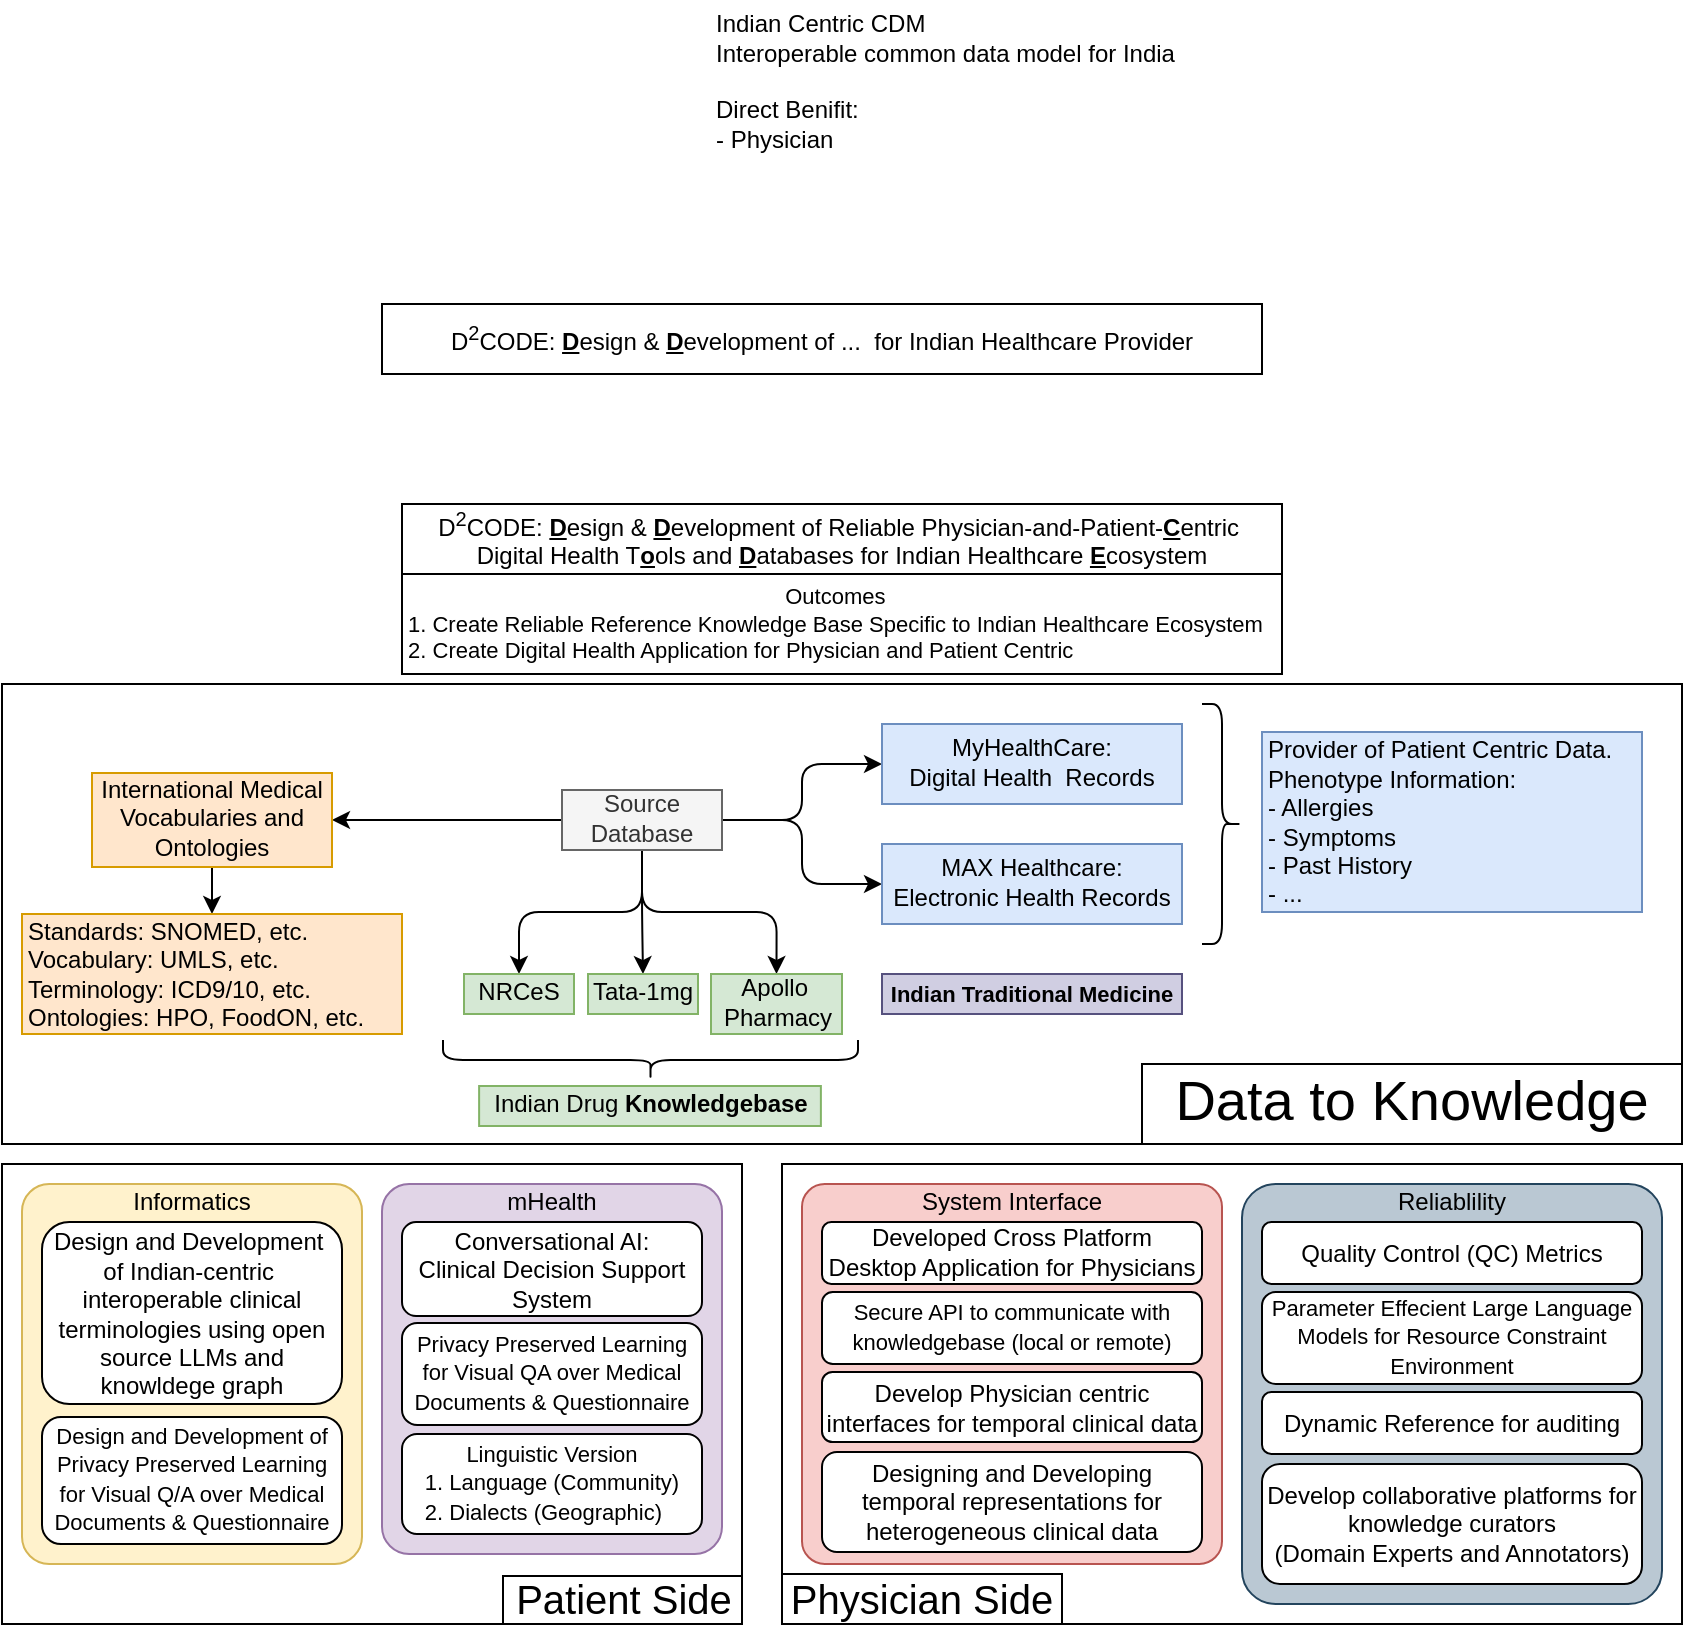 <mxfile version="24.7.8">
  <diagram name="Page-1" id="q-hze4bw7O7knUZ77u1c">
    <mxGraphModel dx="724" dy="1255" grid="1" gridSize="10" guides="1" tooltips="1" connect="1" arrows="1" fold="1" page="1" pageScale="1" pageWidth="1169" pageHeight="827" math="0" shadow="0">
      <root>
        <mxCell id="0" />
        <mxCell id="1" parent="0" />
        <mxCell id="IRrSJivMdV4Zv0pZRBtk-26" value="" style="whiteSpace=wrap;html=1;fillColor=none;" parent="1" vertex="1">
          <mxGeometry x="430" y="340" width="450" height="230" as="geometry" />
        </mxCell>
        <mxCell id="IRrSJivMdV4Zv0pZRBtk-31" value="" style="whiteSpace=wrap;html=1;fillColor=none;rounded=0;arcSize=11;" parent="1" vertex="1">
          <mxGeometry x="40" y="100" width="840" height="230" as="geometry" />
        </mxCell>
        <mxCell id="IRrSJivMdV4Zv0pZRBtk-19" value="" style="whiteSpace=wrap;html=1;fillColor=none;" parent="1" vertex="1">
          <mxGeometry x="40" y="340" width="370" height="230" as="geometry" />
        </mxCell>
        <mxCell id="IRrSJivMdV4Zv0pZRBtk-3" value="Informatics" style="whiteSpace=wrap;html=1;spacing=0;spacingTop=-3;align=center;verticalAlign=top;fillColor=#fff2cc;rounded=1;arcSize=8;strokeColor=#d6b656;" parent="1" vertex="1">
          <mxGeometry x="50" y="350" width="170" height="190" as="geometry" />
        </mxCell>
        <mxCell id="TPrtVOy8q0tYaUPQvS7f-2" value="&lt;div style=&quot;text-align: center;&quot;&gt;&lt;font style=&quot;font-size: 11px;&quot;&gt;Outcomes&lt;/font&gt;&lt;/div&gt;&lt;font style=&quot;font-size: 11px;&quot;&gt;1. Create Reliable Reference Knowledge Base Specific to Indian Healthcare Ecosystem&lt;/font&gt;&lt;div style=&quot;font-size: 11px;&quot;&gt;&lt;font style=&quot;font-size: 11px;&quot;&gt;2&lt;/font&gt;&lt;span style=&quot;background-color: initial;&quot;&gt;.&lt;/span&gt;&lt;span style=&quot;background-color: initial;&quot;&gt;&amp;nbsp;Create Digital Health Application for Physician and Patient Centric&lt;/span&gt;&lt;/div&gt;" style="whiteSpace=wrap;html=1;align=left;spacing=0;spacingTop=-2;spacingLeft=3;" parent="1" vertex="1">
          <mxGeometry x="240" y="45" width="440" height="50" as="geometry" />
        </mxCell>
        <mxCell id="TPrtVOy8q0tYaUPQvS7f-3" value="&lt;span style=&quot;text-wrap: nowrap;&quot;&gt;D&lt;/span&gt;&lt;sup style=&quot;text-wrap: nowrap;&quot;&gt;2&lt;/sup&gt;&lt;span style=&quot;text-wrap: nowrap;&quot;&gt;CODE:&amp;nbsp;&lt;/span&gt;&lt;b style=&quot;text-wrap: nowrap;&quot;&gt;&lt;u&gt;D&lt;/u&gt;&lt;/b&gt;&lt;span style=&quot;text-wrap: nowrap;&quot;&gt;esign &amp;amp;&amp;nbsp;&lt;/span&gt;&lt;b style=&quot;text-wrap: nowrap;&quot;&gt;&lt;u&gt;D&lt;/u&gt;&lt;/b&gt;&lt;span style=&quot;text-wrap: nowrap;&quot;&gt;evelopment of Reliable Physician-and-Patient-&lt;/span&gt;&lt;u style=&quot;text-wrap: nowrap;&quot;&gt;&lt;b&gt;C&lt;/b&gt;&lt;/u&gt;&lt;span style=&quot;text-wrap: nowrap;&quot;&gt;entric&amp;nbsp;&lt;/span&gt;&lt;div style=&quot;text-wrap: nowrap;&quot;&gt;Digital Health T&lt;b&gt;&lt;u&gt;o&lt;/u&gt;&lt;/b&gt;ols and&amp;nbsp;&lt;u&gt;&lt;b&gt;D&lt;/b&gt;&lt;/u&gt;atabases for Indian Healthcare&amp;nbsp;&lt;b&gt;&lt;u&gt;E&lt;/u&gt;&lt;/b&gt;cosystem&lt;/div&gt;" style="whiteSpace=wrap;html=1;spacing=0;spacingTop=-2;" parent="1" vertex="1">
          <mxGeometry x="240" y="10" width="440" height="35" as="geometry" />
        </mxCell>
        <mxCell id="TPrtVOy8q0tYaUPQvS7f-10" value="" style="edgeStyle=elbowEdgeStyle;rounded=1;orthogonalLoop=1;jettySize=auto;html=1;curved=0;exitX=1;exitY=0.5;exitDx=0;exitDy=0;" parent="1" source="TPrtVOy8q0tYaUPQvS7f-14" target="TPrtVOy8q0tYaUPQvS7f-9" edge="1">
          <mxGeometry relative="1" as="geometry">
            <mxPoint x="470" y="160" as="sourcePoint" />
          </mxGeometry>
        </mxCell>
        <mxCell id="TPrtVOy8q0tYaUPQvS7f-12" style="edgeStyle=elbowEdgeStyle;rounded=1;orthogonalLoop=1;jettySize=auto;html=1;exitX=1;exitY=0.5;exitDx=0;exitDy=0;entryX=0;entryY=0.5;entryDx=0;entryDy=0;" parent="1" source="TPrtVOy8q0tYaUPQvS7f-14" target="TPrtVOy8q0tYaUPQvS7f-11" edge="1">
          <mxGeometry relative="1" as="geometry">
            <mxPoint x="470" y="160" as="sourcePoint" />
          </mxGeometry>
        </mxCell>
        <mxCell id="TPrtVOy8q0tYaUPQvS7f-9" value="&lt;div&gt;&lt;span style=&quot;background-color: initial;&quot;&gt;MyHealthCare:&lt;/span&gt;&lt;/div&gt;&lt;div&gt;&lt;span style=&quot;background-color: initial;&quot;&gt;Digital Health&amp;nbsp; Records&lt;/span&gt;&lt;/div&gt;" style="whiteSpace=wrap;html=1;spacing=0;spacingTop=-2;fillColor=#dae8fc;strokeColor=#6c8ebf;" parent="1" vertex="1">
          <mxGeometry x="480" y="120" width="150" height="40" as="geometry" />
        </mxCell>
        <mxCell id="TPrtVOy8q0tYaUPQvS7f-11" value="&lt;div&gt;MAX Healthcare:&lt;/div&gt;&lt;div&gt;Electronic Health Records&lt;/div&gt;" style="whiteSpace=wrap;html=1;spacing=0;spacingTop=-2;fillColor=#dae8fc;strokeColor=#6c8ebf;" parent="1" vertex="1">
          <mxGeometry x="480" y="180" width="150" height="40" as="geometry" />
        </mxCell>
        <mxCell id="TPrtVOy8q0tYaUPQvS7f-25" style="edgeStyle=orthogonalEdgeStyle;rounded=1;orthogonalLoop=1;jettySize=auto;html=1;exitX=0.5;exitY=1;exitDx=0;exitDy=0;curved=0;entryX=0.5;entryY=0;entryDx=0;entryDy=0;" parent="1" source="TPrtVOy8q0tYaUPQvS7f-14" target="TPrtVOy8q0tYaUPQvS7f-23" edge="1">
          <mxGeometry relative="1" as="geometry">
            <mxPoint x="440" y="230" as="targetPoint" />
          </mxGeometry>
        </mxCell>
        <mxCell id="TPrtVOy8q0tYaUPQvS7f-26" style="edgeStyle=orthogonalEdgeStyle;rounded=1;orthogonalLoop=1;jettySize=auto;html=1;exitX=0.5;exitY=1;exitDx=0;exitDy=0;entryX=0.5;entryY=0;entryDx=0;entryDy=0;curved=0;" parent="1" source="TPrtVOy8q0tYaUPQvS7f-14" target="TPrtVOy8q0tYaUPQvS7f-15" edge="1">
          <mxGeometry relative="1" as="geometry" />
        </mxCell>
        <mxCell id="TPrtVOy8q0tYaUPQvS7f-28" value="" style="edgeStyle=orthogonalEdgeStyle;rounded=1;orthogonalLoop=1;jettySize=auto;html=1;entryX=1;entryY=0.5;entryDx=0;entryDy=0;curved=0;" parent="1" source="TPrtVOy8q0tYaUPQvS7f-14" target="TPrtVOy8q0tYaUPQvS7f-27" edge="1">
          <mxGeometry relative="1" as="geometry" />
        </mxCell>
        <mxCell id="IRrSJivMdV4Zv0pZRBtk-29" style="edgeStyle=elbowEdgeStyle;rounded=1;orthogonalLoop=1;jettySize=auto;html=1;exitX=0.5;exitY=1;exitDx=0;exitDy=0;entryX=0.5;entryY=0;entryDx=0;entryDy=0;elbow=vertical;curved=0;" parent="1" source="TPrtVOy8q0tYaUPQvS7f-14" target="IRrSJivMdV4Zv0pZRBtk-28" edge="1">
          <mxGeometry relative="1" as="geometry" />
        </mxCell>
        <mxCell id="TPrtVOy8q0tYaUPQvS7f-14" value="Source&lt;div&gt;Database&lt;/div&gt;" style="whiteSpace=wrap;html=1;spacing=0;spacingTop=-2;fillColor=#f5f5f5;fontColor=#333333;strokeColor=#666666;" parent="1" vertex="1">
          <mxGeometry x="320" y="153" width="80" height="30" as="geometry" />
        </mxCell>
        <mxCell id="TPrtVOy8q0tYaUPQvS7f-15" value="&lt;div&gt;Tata-1mg&lt;/div&gt;" style="whiteSpace=wrap;html=1;spacing=0;spacingTop=-2;fillColor=#d5e8d4;strokeColor=#82b366;" parent="1" vertex="1">
          <mxGeometry x="333" y="245" width="55" height="20" as="geometry" />
        </mxCell>
        <mxCell id="TPrtVOy8q0tYaUPQvS7f-23" value="&lt;div&gt;Apollo&amp;nbsp;&lt;/div&gt;&lt;div&gt;Pharmacy&lt;/div&gt;" style="whiteSpace=wrap;html=1;spacing=0;spacingTop=-2;fillColor=#d5e8d4;strokeColor=#82b366;" parent="1" vertex="1">
          <mxGeometry x="394.5" y="245" width="65.5" height="30" as="geometry" />
        </mxCell>
        <mxCell id="IRrSJivMdV4Zv0pZRBtk-30" style="edgeStyle=orthogonalEdgeStyle;rounded=0;orthogonalLoop=1;jettySize=auto;html=1;exitX=0.5;exitY=1;exitDx=0;exitDy=0;entryX=0.5;entryY=0;entryDx=0;entryDy=0;" parent="1" source="TPrtVOy8q0tYaUPQvS7f-27" target="TPrtVOy8q0tYaUPQvS7f-37" edge="1">
          <mxGeometry relative="1" as="geometry" />
        </mxCell>
        <mxCell id="TPrtVOy8q0tYaUPQvS7f-27" value="International Medical Vocabularies and Ontologies" style="whiteSpace=wrap;html=1;spacing=0;spacingTop=-2;fillColor=#ffe6cc;strokeColor=#d79b00;" parent="1" vertex="1">
          <mxGeometry x="85" y="144.5" width="120" height="47" as="geometry" />
        </mxCell>
        <mxCell id="TPrtVOy8q0tYaUPQvS7f-29" value="" style="shape=curlyBracket;whiteSpace=wrap;html=1;rounded=1;flipH=1;labelPosition=right;verticalLabelPosition=middle;align=left;verticalAlign=middle;" parent="1" vertex="1">
          <mxGeometry x="640" y="110" width="20" height="120" as="geometry" />
        </mxCell>
        <mxCell id="TPrtVOy8q0tYaUPQvS7f-30" value="&lt;span style=&quot;background-color: initial;&quot;&gt;Provider of Patient Centric Data.&amp;nbsp;&lt;/span&gt;&lt;div&gt;&lt;span style=&quot;background-color: initial;&quot;&gt;Phenotype Information:&lt;/span&gt;&lt;/div&gt;&lt;div&gt;&lt;span style=&quot;background-color: initial;&quot;&gt;- Allergies&lt;/span&gt;&lt;/div&gt;&lt;div&gt;&lt;span style=&quot;background-color: initial;&quot;&gt;- Symptoms&lt;/span&gt;&lt;/div&gt;&lt;div&gt;&lt;span style=&quot;background-color: initial;&quot;&gt;- Past History&lt;/span&gt;&lt;/div&gt;&lt;div&gt;&lt;span style=&quot;background-color: initial;&quot;&gt;- ...&lt;/span&gt;&lt;/div&gt;" style="whiteSpace=wrap;html=1;spacing=0;spacingTop=0;align=left;spacingLeft=3;fillColor=#dae8fc;strokeColor=#6c8ebf;" parent="1" vertex="1">
          <mxGeometry x="670" y="124" width="190" height="90" as="geometry" />
        </mxCell>
        <mxCell id="TPrtVOy8q0tYaUPQvS7f-31" value="" style="shape=curlyBracket;whiteSpace=wrap;html=1;rounded=1;flipH=1;labelPosition=right;verticalLabelPosition=middle;align=left;verticalAlign=middle;rotation=90;" parent="1" vertex="1">
          <mxGeometry x="354.25" y="184.25" width="20" height="207.5" as="geometry" />
        </mxCell>
        <mxCell id="TPrtVOy8q0tYaUPQvS7f-32" value="&lt;div&gt;Indian Drug &lt;b&gt;Knowledgebase&lt;/b&gt;&lt;/div&gt;" style="whiteSpace=wrap;html=1;spacing=0;spacingTop=-2;fillColor=#d5e8d4;strokeColor=#82b366;" parent="1" vertex="1">
          <mxGeometry x="278.56" y="301" width="170.88" height="20" as="geometry" />
        </mxCell>
        <mxCell id="TPrtVOy8q0tYaUPQvS7f-37" value="Standards: SNOMED, etc.&lt;div&gt;Vocabulary: UMLS, etc.&lt;br&gt;&lt;div&gt;Terminology:&amp;nbsp;&lt;span style=&quot;background-color: initial;&quot;&gt;ICD9/10, etc.&lt;/span&gt;&lt;/div&gt;&lt;/div&gt;&lt;div&gt;&lt;span style=&quot;background-color: initial;&quot;&gt;Ontologies:&amp;nbsp;&lt;/span&gt;&lt;span style=&quot;background-color: initial;&quot;&gt;HPO, FoodON, etc.&lt;/span&gt;&lt;/div&gt;" style="whiteSpace=wrap;html=1;spacing=0;spacingTop=0;align=left;spacingLeft=3;fillColor=#ffe6cc;strokeColor=#d79b00;" parent="1" vertex="1">
          <mxGeometry x="50" y="215" width="190" height="60" as="geometry" />
        </mxCell>
        <mxCell id="TPrtVOy8q0tYaUPQvS7f-39" value="&lt;div&gt;Design and Development&amp;nbsp;&lt;/div&gt;&lt;div&gt;of Indian-centric&amp;nbsp;&lt;/div&gt;&lt;div&gt;&lt;span style=&quot;background-color: initial;&quot;&gt;interoperable&amp;nbsp;&lt;/span&gt;&lt;span style=&quot;background-color: initial;&quot;&gt;clinical terminologies using open source LLMs and knowldege graph&lt;/span&gt;&lt;/div&gt;" style="whiteSpace=wrap;html=1;spacing=2;spacingTop=0;align=center;spacingLeft=0;rounded=1;" parent="1" vertex="1">
          <mxGeometry x="60" y="369" width="150" height="91" as="geometry" />
        </mxCell>
        <mxCell id="IRrSJivMdV4Zv0pZRBtk-4" value="mHealth" style="whiteSpace=wrap;html=1;spacing=0;spacingTop=-3;align=center;verticalAlign=top;fillColor=#e1d5e7;rounded=1;arcSize=8;strokeColor=#9673a6;" parent="1" vertex="1">
          <mxGeometry x="230" y="350" width="170" height="185" as="geometry" />
        </mxCell>
        <mxCell id="IRrSJivMdV4Zv0pZRBtk-5" value="Conversational AI:&lt;div&gt;Clinical Decision Support System&lt;/div&gt;" style="whiteSpace=wrap;html=1;spacing=2;spacingTop=0;align=center;spacingLeft=0;rounded=1;" parent="1" vertex="1">
          <mxGeometry x="240" y="369" width="150" height="47" as="geometry" />
        </mxCell>
        <mxCell id="IRrSJivMdV4Zv0pZRBtk-8" value="&lt;div style=&quot;&quot;&gt;&lt;span style=&quot;font-size: 11px;&quot;&gt;Privacy Preserved Learning for Visual QA over Medical Documents &amp;amp;&amp;nbsp;&lt;/span&gt;&lt;span style=&quot;font-size: 11px; background-color: initial;&quot;&gt;Questionnaire&lt;/span&gt;&lt;/div&gt;" style="whiteSpace=wrap;html=1;align=center;spacing=2;spacingTop=-2;spacingLeft=0;rounded=1;" parent="1" vertex="1">
          <mxGeometry x="240" y="419.5" width="150" height="51" as="geometry" />
        </mxCell>
        <mxCell id="IRrSJivMdV4Zv0pZRBtk-9" value="Reliablility" style="whiteSpace=wrap;html=1;spacing=0;spacingTop=-3;align=center;verticalAlign=top;fillColor=#bac8d3;rounded=1;arcSize=8;strokeColor=#23445d;" parent="1" vertex="1">
          <mxGeometry x="660" y="350" width="210" height="210" as="geometry" />
        </mxCell>
        <mxCell id="IRrSJivMdV4Zv0pZRBtk-10" value="Quality Control (QC) Metrics" style="whiteSpace=wrap;html=1;spacing=2;spacingTop=0;align=center;spacingLeft=0;rounded=1;" parent="1" vertex="1">
          <mxGeometry x="670" y="369" width="190" height="31" as="geometry" />
        </mxCell>
        <mxCell id="IRrSJivMdV4Zv0pZRBtk-11" value="&lt;div style=&quot;&quot;&gt;&lt;span style=&quot;font-size: 11px;&quot;&gt;Parameter Effecient Large Language Models for Resource Constraint Environment&lt;/span&gt;&lt;/div&gt;" style="whiteSpace=wrap;html=1;align=center;spacing=2;spacingTop=-2;spacingLeft=0;rounded=1;" parent="1" vertex="1">
          <mxGeometry x="670" y="404" width="190" height="46" as="geometry" />
        </mxCell>
        <mxCell id="IRrSJivMdV4Zv0pZRBtk-14" value="Dynamic Reference for auditing" style="whiteSpace=wrap;html=1;spacing=2;spacingTop=0;align=center;spacingLeft=0;rounded=1;" parent="1" vertex="1">
          <mxGeometry x="670" y="454" width="190" height="31" as="geometry" />
        </mxCell>
        <mxCell id="IRrSJivMdV4Zv0pZRBtk-15" value="Develop collaborative platforms for knowledge curators&lt;div&gt;(Domain Experts and Annotators)&lt;/div&gt;" style="whiteSpace=wrap;html=1;spacing=2;spacingTop=0;align=center;spacingLeft=0;rounded=1;" parent="1" vertex="1">
          <mxGeometry x="670" y="490" width="190" height="60" as="geometry" />
        </mxCell>
        <mxCell id="IRrSJivMdV4Zv0pZRBtk-17" value="&lt;font style=&quot;font-size: 28px;&quot;&gt;Data to Knowledge&lt;/font&gt;" style="whiteSpace=wrap;html=1;fontStyle=0;align=center;spacing=0;spacingTop=-4;" parent="1" vertex="1">
          <mxGeometry x="610" y="290" width="270" height="40" as="geometry" />
        </mxCell>
        <mxCell id="IRrSJivMdV4Zv0pZRBtk-20" value="&lt;font style=&quot;font-size: 20px;&quot;&gt;Patient Side&lt;/font&gt;" style="whiteSpace=wrap;html=1;fontStyle=0;align=center;spacing=0;spacingTop=-2;" parent="1" vertex="1">
          <mxGeometry x="290.5" y="546" width="119.5" height="24" as="geometry" />
        </mxCell>
        <mxCell id="IRrSJivMdV4Zv0pZRBtk-21" value="System Interface" style="whiteSpace=wrap;html=1;spacing=0;spacingTop=-3;align=center;verticalAlign=top;fillColor=#f8cecc;rounded=1;arcSize=6;strokeColor=#b85450;" parent="1" vertex="1">
          <mxGeometry x="440" y="350" width="210" height="190" as="geometry" />
        </mxCell>
        <mxCell id="IRrSJivMdV4Zv0pZRBtk-22" value="Developed Cross Platform Desktop Application for Physicians" style="whiteSpace=wrap;html=1;spacing=4;spacingTop=-1;align=center;spacingLeft=0;rounded=1;" parent="1" vertex="1">
          <mxGeometry x="450" y="369" width="190" height="31" as="geometry" />
        </mxCell>
        <mxCell id="IRrSJivMdV4Zv0pZRBtk-23" value="&lt;div style=&quot;&quot;&gt;&lt;span style=&quot;font-size: 11px;&quot;&gt;Secure API to communicate with knowledgebase (local or remote)&lt;/span&gt;&lt;/div&gt;" style="whiteSpace=wrap;html=1;align=center;spacing=2;spacingTop=-2;spacingLeft=0;rounded=1;" parent="1" vertex="1">
          <mxGeometry x="450" y="404" width="190" height="36" as="geometry" />
        </mxCell>
        <mxCell id="IRrSJivMdV4Zv0pZRBtk-24" value="Develop Physician centric interfaces for temporal clinical data" style="whiteSpace=wrap;html=1;spacing=3;spacingTop=0;align=center;spacingLeft=0;rounded=1;" parent="1" vertex="1">
          <mxGeometry x="450" y="444" width="190" height="35" as="geometry" />
        </mxCell>
        <mxCell id="IRrSJivMdV4Zv0pZRBtk-25" value="Designing and Developing temporal representations for heterogeneous clinical data" style="whiteSpace=wrap;html=1;spacing=2;spacingTop=0;align=center;spacingLeft=0;rounded=1;" parent="1" vertex="1">
          <mxGeometry x="450" y="484" width="190" height="50" as="geometry" />
        </mxCell>
        <mxCell id="IRrSJivMdV4Zv0pZRBtk-27" value="&lt;font style=&quot;font-size: 20px;&quot;&gt;Physician Side&lt;/font&gt;" style="whiteSpace=wrap;html=1;fontStyle=0;align=center;spacing=0;spacingTop=-2;" parent="1" vertex="1">
          <mxGeometry x="430" y="545" width="140" height="25" as="geometry" />
        </mxCell>
        <mxCell id="IRrSJivMdV4Zv0pZRBtk-28" value="&lt;div&gt;NRCeS&lt;/div&gt;" style="whiteSpace=wrap;html=1;spacing=0;spacingTop=-2;fillColor=#d5e8d4;strokeColor=#82b366;" parent="1" vertex="1">
          <mxGeometry x="271" y="245" width="55" height="20" as="geometry" />
        </mxCell>
        <mxCell id="IRrSJivMdV4Zv0pZRBtk-2" value="&lt;div style=&quot;&quot;&gt;&lt;span style=&quot;font-size: 11px; background-color: initial;&quot;&gt;Linguistic Version&lt;/span&gt;&lt;/div&gt;&lt;div style=&quot;text-align: left;&quot;&gt;&lt;span style=&quot;background-color: initial; font-size: 11px;&quot;&gt;1. Language (Community)&lt;/span&gt;&lt;/div&gt;&lt;div style=&quot;text-align: left;&quot;&gt;&lt;span style=&quot;font-size: 11px; background-color: initial;&quot;&gt;2. Dialects (Geographic)&lt;/span&gt;&lt;/div&gt;" style="whiteSpace=wrap;html=1;align=center;spacing=0;spacingTop=-2;spacingLeft=0;rounded=1;" parent="1" vertex="1">
          <mxGeometry x="240" y="475" width="150" height="50" as="geometry" />
        </mxCell>
        <mxCell id="IRrSJivMdV4Zv0pZRBtk-32" value="&lt;div style=&quot;&quot;&gt;&lt;span style=&quot;font-size: 11px;&quot;&gt;Design and Development of Privacy Preserved Learning for Visual Q/A over Medical Documents &amp;amp;&amp;nbsp;&lt;/span&gt;&lt;span style=&quot;font-size: 11px; background-color: initial;&quot;&gt;Questionnaire&lt;/span&gt;&lt;/div&gt;" style="whiteSpace=wrap;html=1;align=center;spacing=2;spacingTop=-2;spacingLeft=0;rounded=1;" parent="1" vertex="1">
          <mxGeometry x="60" y="466.5" width="150" height="63.5" as="geometry" />
        </mxCell>
        <mxCell id="IRrSJivMdV4Zv0pZRBtk-7" value="&lt;div style=&quot;&quot;&gt;&lt;span style=&quot;font-size: 11px;&quot;&gt;Indian Traditional Medicine&lt;/span&gt;&lt;/div&gt;" style="whiteSpace=wrap;html=1;align=center;spacing=0;spacingTop=0;spacingLeft=0;rounded=0;fillColor=#d0cee2;strokeColor=#56517e;fontStyle=1" parent="1" vertex="1">
          <mxGeometry x="480" y="245" width="150" height="20" as="geometry" />
        </mxCell>
        <mxCell id="IlpR-O6ZEO6z92O7g1MQ-1" value="Indian Centric CDM&lt;div&gt;Interoperable common data model for India&lt;/div&gt;&lt;div&gt;&lt;br&gt;&lt;/div&gt;&lt;div&gt;Direct Benifit:&lt;/div&gt;&lt;div&gt;- Physician&lt;/div&gt;&lt;div&gt;&lt;br&gt;&lt;/div&gt;&lt;div&gt;&lt;br&gt;&lt;/div&gt;" style="text;html=1;align=left;verticalAlign=middle;resizable=0;points=[];autosize=1;strokeColor=none;fillColor=none;" vertex="1" parent="1">
          <mxGeometry x="395" y="-242" width="250" height="110" as="geometry" />
        </mxCell>
        <mxCell id="IlpR-O6ZEO6z92O7g1MQ-2" value="&lt;span style=&quot;text-wrap: nowrap;&quot;&gt;D&lt;/span&gt;&lt;sup style=&quot;text-wrap: nowrap;&quot;&gt;2&lt;/sup&gt;&lt;span style=&quot;text-wrap: nowrap;&quot;&gt;CODE:&amp;nbsp;&lt;/span&gt;&lt;b style=&quot;text-wrap: nowrap;&quot;&gt;&lt;u&gt;D&lt;/u&gt;&lt;/b&gt;&lt;span style=&quot;text-wrap: nowrap;&quot;&gt;esign &amp;amp;&amp;nbsp;&lt;/span&gt;&lt;b style=&quot;text-wrap: nowrap;&quot;&gt;&lt;u&gt;D&lt;/u&gt;&lt;/b&gt;&lt;span style=&quot;text-wrap: nowrap;&quot;&gt;evelopment of ...&amp;nbsp; for Indian Healthcare Provider&lt;/span&gt;" style="whiteSpace=wrap;html=1;spacing=0;spacingTop=-2;" vertex="1" parent="1">
          <mxGeometry x="230" y="-90" width="440" height="35" as="geometry" />
        </mxCell>
      </root>
    </mxGraphModel>
  </diagram>
</mxfile>
